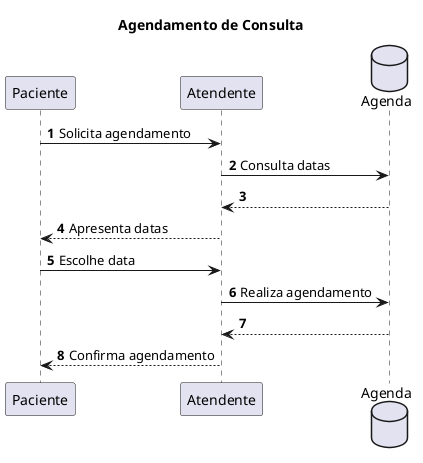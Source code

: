 /' 
1 – Agendar Consulta:
1. O Paciente entra em contato com o atendente solicitando o
agendamento.
2. O atendente consulta as possíveis datas na agenda e apresenta ao
Paciente.
3. O Paciente escolhe a data que melhor lhe agrada e solicita o
agendamento.
4. O atendente realiza o agendamento na data escolhida e confirma
para o Paciente. 
'/
@startuml 01 - Agendamento de Consulta

title Agendamento de Consulta

participant Paciente
participant Atendente
database Agenda

autonumber
Paciente -> Atendente: Solicita agendamento
Atendente -> Agenda: Consulta datas
Agenda --> Atendente: 
Atendente --> Paciente: Apresenta datas
Paciente -> Atendente: Escolhe data
Atendente -> Agenda: Realiza agendamento
Agenda --> Atendente: 
Atendente --> Paciente: Confirma agendamento

@enduml

/' 
2 – Totem Consulta Preço:
1. O Cliente escaneia o código do produto no leitor do Totem.
2. O Totem passa o código escaneado para o Sistema de Gestão do
mercado.
3. O Sistema valida o código e consulta os dados do produto no banco
de dados.
4. O Banco devolve os dados do produto para o sistema.
5. O sistema envia para o Totem para ser exibido ao Cliente.
'/

@startuml 02 - Totem Consulta Preço

title Totem Consulta Preço

participant Cliente
participant Totem
database Sistema
database Banco

autonumber
Cliente -> Totem: Escaneia código
Totem -> Sistema: Passa código
Sistema -> Banco: Valida código
Banco --> Sistema: Retorna dados
Sistema --> Totem: Envia dados
Totem --> Cliente: Exibe dados

@enduml

/'
3 – Criar Conta Netflix:
1. O Usuário insere seu e-mail.
2. O Sistema consulta no banco de dados se o e-mail já existe.
a. Se o e-mail já existir exibe a mensagem para recuperar senha.
b. Caso não exista dá sequência...
3. O Sistema exibe solicita para o Usuário os dados para criação de conta.
4. O Usuário insere os dados.
5. O Sistema Valida os dados inseridos.
a. Caso não passe na validação apresenta mensagem de erro.
b. Caso esteja OK dá sequência.
6. O sistema insere no Banco os dados do Usuário.
7. O sistema apresenta a mensagem de concluído para o Usuário
'/

@startuml 03 - Criar Conta Netflix

title Criar Conta Netflix

participant Usuário
database Sistema
database Banco

autonumber
Usuário -> Sistema: Insere e-mail
Sistema -> Banco: Consulta e-mail
alt email ja existe
    Banco --> Sistema: Retorna dados
    Sistema --> Usuário: Exibe mensagem recuperar senha
else email não existe
    Banco --> Sistema: Retorna dados
    Sistema --> Usuário: Exibe solicitação
alt dados inválidos
    Usuário -> Sistema: Insere dados
    Sistema -> Banco: Valida dados
    Banco --> Sistema: Retorna dados
    Sistema --> Usuário: Exibe mensagem de erro
else dados válidos
    Usuário -> Sistema: Insere dados
    Sistema -> Banco: Valida dados
    Banco --> Sistema: Retorna dados
    Sistema --> Usuário: Exibe mensagem de concluído
end
end

@enduml

/'
4 – Comprar Pão (Cliente, Atendente, Estoque)
1. O Cliente solicita o pão ao Atendente.
2. O Atendente consulta o Estoque.
3. O Estoque retorna se tem ou não o pão.
4. O Atendente informa ao Cliente se tem ou não o pão.
5. O Cliente decide se compra ou não.
6. O Atendente realiza a venda.
7. O Cliente paga o Atendente.
'/

@startuml 04 - Comprar Pão

title Comprar Pão

participant Cliente
participant Atendente
database Estoque

autonumber
Cliente -> Atendente: Solicita pão
Atendente -> Estoque: Consulta estoque
Estoque --> Atendente:
Atendente --> Cliente: Informa se tem ou não
Cliente -> Atendente: Decide se compra
alt compra
    Atendente -> Cliente: Realiza venda
    Cliente -> Atendente: Paga
else não compra
    Atendente --> Cliente: 
end

@enduml

/'
5 – Postar Foto Instagram (Usuário, Sistema, Banco de dados)
1. O Usuario escolhe a foto que deseja postar (Ja existente ou nova).
2. O Sistema valida a foto.
3. O Sistema envia a foto para o Banco de dados.
4. O Banco de dados armazena a foto.
5. O Sistema exibe a foto para o Usuario.
'/

@startuml 05 - Postar Foto Instagram

title Postar Foto Instagram

participant Usuário
participant Sistema
database Banco

autonumber
Usuário -> Sistema: Escolhe foto
alt foto existente
    Sistema -> Banco: Valida foto
    Banco --> Sistema: Retorna foto
    Sistema --> Usuário: Exibe foto
else foto nova
    Usuário -> Usuário: Tirar foto
    Usuário -> Sistema: Enviar foto
    Sistema -> Banco: Valida foto
    Banco --> Sistema: Retorna foto
    Sistema --> Usuário: Exibe foto
end

@enduml

/'
6 – Enviar Mensagem Whatsapp (Usuário, Sistema, Servidor, Banco de dados)
1. O Usuario escolhe o contato.
2. O Usuario digita a mensagem.
3. O Usuario envia a mensagem.
4. O Sistema valida a mensagem.
5. O Sistema envia a mensagem para o Servidor.
6. O Servidor envia a mensagem para o Banco de dados.
7. O Banco de dados armazena a mensagem.
8. O Servidor envia a mensagem para o Usuario.
'/

@startuml 06 - Enviar Mensagem Whatsapp

title Enviar Mensagem Whatsapp

participant Usuário
participant Sistema
participant Servidor
database Banco

autonumber
Usuário -> Sistema: Escolhe contato
Usuário -> Sistema: Digita mensagem
Usuário -> Sistema: Envia mensagem
Sistema -> Sistema: Valida mensagem
Sistema -> Servidor: Envia mensagem
Servidor -> Banco: Armazena mensagem
Banco --> Servidor:
Servidor --> Sistema: Retorna mensagem
Sistema --> Usuário: Exibe mensagem

@enduml

/'
7 – Realizar Transferência PIX (Usuário, Sistema, Banco de dados)
1. O Usuario digita a chave do destinatário.
2. O Sistema valida a chave do destinatário no Banco de dados.
3. O Usuario digita o valor da transferência.
4. O Sistema valida o valor da transferência.
5. O Sistema valida o saldo do Usuario.
6. O Sistema realiza a transferência.
7. O Sistema envia a confirmação da transferência para o Usuario.
'/

@startuml 07 - Realizar Transferência PIX

title Realizar Transferência PIX

participant Usuário
participant Sistema
database Banco

autonumber
Usuário -> Sistema: Digita chave
Sistema -> Banco: Valida chave
alt chave inválida
    Banco --> Sistema: Retorna mensagem de erro
    Sistema --> Usuário: Exibe mensagem de erro
else chave válida
    Banco --> Sistema: Retorna dados
    Sistema --> Usuário: Exibe dados
    Usuário -> Sistema: Digita valor
alt saldo inválido
    Sistema -> Sistema: Valida saldo
    Sistema --> Usuário: Exibe mensagem de erro
else saldo válido
    Sistema -> Banco: Realiza transferência
    Banco --> Sistema: Retorna mensagem de confirmação
    Sistema --> Usuário: Exibe mensagem de confirmação
end
end

@enduml

/'
8 – Assistir Vídeo Youtube (Usuário, Sistema, Banco de dados)
1. O Usuario escolhe o vídeo.
2. O Sistema faz a busca do vídeo no Banco de dados.
3. O Sistema exibe o vídeo para o Usuario.
4. O Usuario assiste o vídeo.
5. O Sistema armazena o vídeo que o Usuario assistiu.
'/

@startuml 08 - Assistir Vídeo Youtube

title Assistir Vídeo Youtube

participant Usuário
participant Sistema
database Banco

autonumber
Usuário -> Sistema: Escolhe vídeo
Sistema -> Banco: Busca vídeo
Banco --> Sistema: Retorna vídeo
Sistema --> Usuário: Exibe vídeo
Usuário -> Usuário: Assiste vídeo
Usuário -> Sistema: Envia vídeo assistido
Sistema -> Banco: Armazena vídeo assistido

@enduml

/'
9 – Curtir Foto Instagram (Usuário, Sistema, Banco de dados – Se já tiver curtido descurtir)
1. O Usuario escolhe a foto que deseja curtir.
2. O Usuario curte a foto.
alt já curtiu
    O Sistema descurte a foto.
    O Banco de dados armazena a descurtida.
else não curtiu
    O Sistema curte a foto.
    O Banco de dados armazena a curtida.
end
3. O Sistema exibe a curtida para o Usuario.
'/

@startuml 09 - Curtir Foto Instagram

title Curtir Foto Instagram

participant Usuário
participant Sistema
database Banco

autonumber
Usuário -> Sistema: Escolhe foto
Usuário -> Sistema: Curtir foto
alt já curtiu
    Sistema -> Sistema: Descurtir foto
    Sistema -> Banco: Armazena descurtida
    Banco --> Sistema:
    Sistema --> Usuário: Exibe descurtida
else não curtiu
    Sistema -> Sistema: Curtir foto
    Sistema -> Banco: Armazena curtida
    Banco --> Sistema:
    Sistema --> Usuário: Exibe curtida
end

@enduml

/'
10 – Entrar na Reunião do Teams (Usuário, Sistema, Servidor, Banco de dados)
1. O Usuario escolhe a reunião.
2. O Sistema faz a busca da reunião no Banco de dados.
3. O Sistema exibe a reunião para o Usuario.
4. O Usuario entra na reunião.
5. O Sistema envia a confirmação da entrada na reunião para o Servidor.
6. O Servidor envia a confirmação da entrada na reunião para o Banco de dados.
7. O Banco de dados armazena a entrada na reunião.
8. O Servidor envia a confirmação da entrada na reunião para o Usuario.
'/

@startuml 10 - Entrar na Reunião do Teams

participant Usuário
participant Sistema
participant Servidor
database Banco

autonumber
Usuário -> Sistema: Escolhe reunião
Sistema -> Banco: Busca reunião
Banco --> Sistema: Retorna reunião
Sistema --> Usuário: Exibe reunião
Usuário -> Usuário: Entra na reunião
Usuário -> Sistema: Envia confirmação
Sistema -> Servidor: Envia confirmação
Servidor -> Banco: Armazena confirmação
Banco --> Servidor:
Servidor --> Sistema: Retorna confirmação
Sistema --> Usuário: Exibe confirmação

@enduml